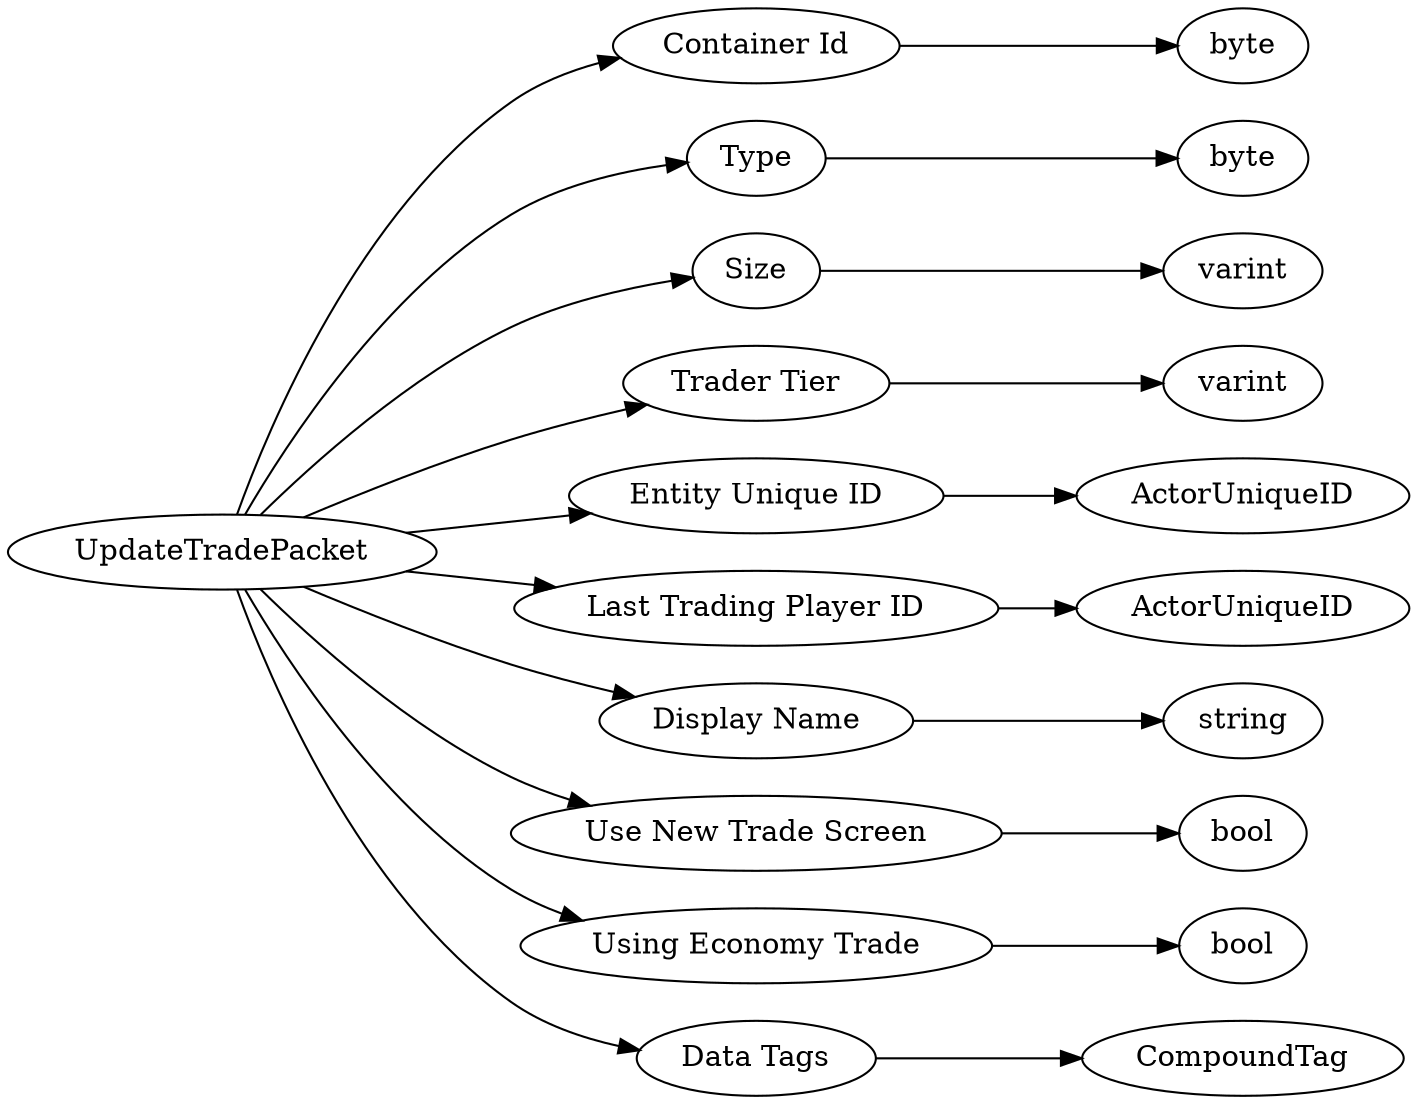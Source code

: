 digraph "UpdateTradePacket" {
rankdir = LR
0
0 -> 1
1 -> 2
0 -> 3
3 -> 4
0 -> 5
5 -> 6
0 -> 7
7 -> 8
0 -> 9
9 -> 10
0 -> 11
11 -> 12
0 -> 13
13 -> 14
0 -> 15
15 -> 16
0 -> 17
17 -> 18
0 -> 19
19 -> 20

0 [label="UpdateTradePacket",comment="name: \"UpdateTradePacket\", typeName: \"\", id: 0, branchId: 80, recurseId: -1, attributes: 0, notes: \"\""];
1 [label="Container Id",comment="name: \"Container Id\", typeName: \"\", id: 1, branchId: 0, recurseId: -1, attributes: 0, notes: \"\""];
2 [label="byte",comment="name: \"byte\", typeName: \"\", id: 2, branchId: 0, recurseId: -1, attributes: 512, notes: \"\""];
3 [label="Type",comment="name: \"Type\", typeName: \"\", id: 3, branchId: 0, recurseId: -1, attributes: 0, notes: \"\""];
4 [label="byte",comment="name: \"byte\", typeName: \"\", id: 4, branchId: 0, recurseId: -1, attributes: 512, notes: \"\""];
5 [label="Size",comment="name: \"Size\", typeName: \"\", id: 5, branchId: 0, recurseId: -1, attributes: 0, notes: \"\""];
6 [label="varint",comment="name: \"varint\", typeName: \"\", id: 6, branchId: 0, recurseId: -1, attributes: 512, notes: \"\""];
7 [label="Trader Tier",comment="name: \"Trader Tier\", typeName: \"\", id: 7, branchId: 0, recurseId: -1, attributes: 0, notes: \"\""];
8 [label="varint",comment="name: \"varint\", typeName: \"\", id: 8, branchId: 0, recurseId: -1, attributes: 512, notes: \"\""];
9 [label="Entity Unique ID",comment="name: \"Entity Unique ID\", typeName: \"ActorUniqueID\", id: 9, branchId: 0, recurseId: -1, attributes: 256, notes: \"\""];
10 [label="ActorUniqueID",comment="name: \"ActorUniqueID\", typeName: \"\", id: 10, branchId: 0, recurseId: -1, attributes: 512, notes: \"\""];
11 [label="Last Trading Player ID",comment="name: \"Last Trading Player ID\", typeName: \"ActorUniqueID\", id: 11, branchId: 0, recurseId: -1, attributes: 256, notes: \"\""];
12 [label="ActorUniqueID",comment="name: \"ActorUniqueID\", typeName: \"\", id: 12, branchId: 0, recurseId: -1, attributes: 512, notes: \"\""];
13 [label="Display Name",comment="name: \"Display Name\", typeName: \"\", id: 13, branchId: 0, recurseId: -1, attributes: 0, notes: \"\""];
14 [label="string",comment="name: \"string\", typeName: \"\", id: 14, branchId: 0, recurseId: -1, attributes: 512, notes: \"\""];
15 [label="Use New Trade Screen",comment="name: \"Use New Trade Screen\", typeName: \"\", id: 15, branchId: 0, recurseId: -1, attributes: 0, notes: \"\""];
16 [label="bool",comment="name: \"bool\", typeName: \"\", id: 16, branchId: 0, recurseId: -1, attributes: 512, notes: \"\""];
17 [label="Using Economy Trade",comment="name: \"Using Economy Trade\", typeName: \"\", id: 17, branchId: 0, recurseId: -1, attributes: 0, notes: \"When set to false, it means the packet comes from the old Trade Component.\""];
18 [label="bool",comment="name: \"bool\", typeName: \"\", id: 18, branchId: 0, recurseId: -1, attributes: 512, notes: \"\""];
19 [label="Data Tags",comment="name: \"Data Tags\", typeName: \"CompoundTag\", id: 19, branchId: 0, recurseId: -1, attributes: 256, notes: \"\""];
20 [label="CompoundTag",comment="name: \"CompoundTag\", typeName: \"\", id: 20, branchId: 0, recurseId: -1, attributes: 512, notes: \"\""];
{ rank = max;2;4;6;8;10;12;14;16;18;20}

}
